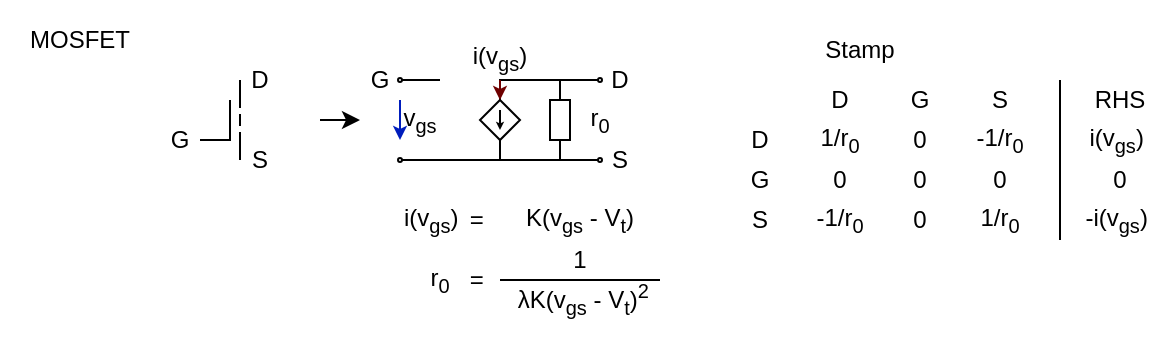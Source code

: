<mxfile version="24.6.4" type="device">
  <diagram name="Seite-1" id="R0XgohuKUuJ1WXbAE_OH">
    <mxGraphModel dx="986" dy="587" grid="1" gridSize="10" guides="1" tooltips="1" connect="1" arrows="1" fold="1" page="1" pageScale="1" pageWidth="827" pageHeight="1169" math="0" shadow="0">
      <root>
        <mxCell id="0" />
        <mxCell id="1" parent="0" />
        <mxCell id="4744tV9Kn_SQo08352T3-1" value="" style="endArrow=none;html=1;rounded=0;" parent="1" edge="1">
          <mxGeometry width="50" height="50" relative="1" as="geometry">
            <mxPoint x="100" y="70" as="sourcePoint" />
            <mxPoint x="115" y="50" as="targetPoint" />
            <Array as="points">
              <mxPoint x="115" y="70" />
            </Array>
          </mxGeometry>
        </mxCell>
        <mxCell id="4744tV9Kn_SQo08352T3-2" value="" style="endArrow=none;html=1;rounded=0;" parent="1" edge="1">
          <mxGeometry width="50" height="50" relative="1" as="geometry">
            <mxPoint x="120" y="63" as="sourcePoint" />
            <mxPoint x="120" y="57" as="targetPoint" />
          </mxGeometry>
        </mxCell>
        <mxCell id="4744tV9Kn_SQo08352T3-3" value="" style="endArrow=none;html=1;rounded=0;" parent="1" edge="1">
          <mxGeometry width="50" height="50" relative="1" as="geometry">
            <mxPoint x="120" y="80" as="sourcePoint" />
            <mxPoint x="120" y="66" as="targetPoint" />
          </mxGeometry>
        </mxCell>
        <mxCell id="4744tV9Kn_SQo08352T3-4" value="" style="endArrow=none;html=1;rounded=0;" parent="1" edge="1">
          <mxGeometry width="50" height="50" relative="1" as="geometry">
            <mxPoint x="120" y="54" as="sourcePoint" />
            <mxPoint x="120" y="40" as="targetPoint" />
          </mxGeometry>
        </mxCell>
        <mxCell id="4744tV9Kn_SQo08352T3-5" value="MOSFET" style="text;html=1;align=center;verticalAlign=middle;whiteSpace=wrap;rounded=0;" parent="1" vertex="1">
          <mxGeometry width="80" height="40" as="geometry" />
        </mxCell>
        <mxCell id="4744tV9Kn_SQo08352T3-6" value="G" style="text;html=1;align=center;verticalAlign=middle;whiteSpace=wrap;rounded=0;" parent="1" vertex="1">
          <mxGeometry x="80" y="60" width="20" height="20" as="geometry" />
        </mxCell>
        <mxCell id="4744tV9Kn_SQo08352T3-7" value="D" style="text;html=1;align=center;verticalAlign=middle;whiteSpace=wrap;rounded=0;" parent="1" vertex="1">
          <mxGeometry x="120" y="30" width="20" height="20" as="geometry" />
        </mxCell>
        <mxCell id="4744tV9Kn_SQo08352T3-8" value="S" style="text;html=1;align=center;verticalAlign=middle;whiteSpace=wrap;rounded=0;" parent="1" vertex="1">
          <mxGeometry x="120" y="70" width="20" height="20" as="geometry" />
        </mxCell>
        <mxCell id="4744tV9Kn_SQo08352T3-9" value="" style="endArrow=classic;html=1;rounded=0;" parent="1" edge="1">
          <mxGeometry width="50" height="50" relative="1" as="geometry">
            <mxPoint x="160" y="60" as="sourcePoint" />
            <mxPoint x="180" y="60" as="targetPoint" />
          </mxGeometry>
        </mxCell>
        <mxCell id="4744tV9Kn_SQo08352T3-10" value="" style="endArrow=none;html=1;rounded=0;" parent="1" edge="1">
          <mxGeometry width="50" height="50" relative="1" as="geometry">
            <mxPoint x="200" y="40" as="sourcePoint" />
            <mxPoint x="220" y="40" as="targetPoint" />
          </mxGeometry>
        </mxCell>
        <mxCell id="4744tV9Kn_SQo08352T3-11" value="" style="endArrow=none;html=1;rounded=0;" parent="1" edge="1">
          <mxGeometry width="50" height="50" relative="1" as="geometry">
            <mxPoint x="200" y="80" as="sourcePoint" />
            <mxPoint x="280" y="70" as="targetPoint" />
            <Array as="points">
              <mxPoint x="300" y="80" />
              <mxPoint x="280" y="80" />
            </Array>
          </mxGeometry>
        </mxCell>
        <mxCell id="4744tV9Kn_SQo08352T3-13" value="" style="rhombus;whiteSpace=wrap;html=1;" parent="1" vertex="1">
          <mxGeometry x="240" y="50" width="20" height="20" as="geometry" />
        </mxCell>
        <mxCell id="4744tV9Kn_SQo08352T3-14" value="" style="endArrow=none;html=1;rounded=0;entryX=0.5;entryY=1;entryDx=0;entryDy=0;" parent="1" target="4744tV9Kn_SQo08352T3-13" edge="1">
          <mxGeometry width="50" height="50" relative="1" as="geometry">
            <mxPoint x="250" y="80" as="sourcePoint" />
            <mxPoint x="280" y="50" as="targetPoint" />
          </mxGeometry>
        </mxCell>
        <mxCell id="4744tV9Kn_SQo08352T3-17" value="" style="rounded=0;whiteSpace=wrap;html=1;" parent="1" vertex="1">
          <mxGeometry x="275" y="50" width="10" height="20" as="geometry" />
        </mxCell>
        <mxCell id="4744tV9Kn_SQo08352T3-19" value="" style="endArrow=none;html=1;rounded=0;exitX=0.5;exitY=0;exitDx=0;exitDy=0;entryX=0.5;entryY=0;entryDx=0;entryDy=0;" parent="1" source="4744tV9Kn_SQo08352T3-13" target="4744tV9Kn_SQo08352T3-17" edge="1">
          <mxGeometry width="50" height="50" relative="1" as="geometry">
            <mxPoint x="250" y="40" as="sourcePoint" />
            <mxPoint x="320" y="40" as="targetPoint" />
            <Array as="points">
              <mxPoint x="250" y="40" />
              <mxPoint x="280" y="40" />
            </Array>
          </mxGeometry>
        </mxCell>
        <mxCell id="4744tV9Kn_SQo08352T3-20" value="" style="endArrow=none;html=1;rounded=0;exitX=0.5;exitY=0;exitDx=0;exitDy=0;" parent="1" source="4744tV9Kn_SQo08352T3-17" edge="1">
          <mxGeometry width="50" height="50" relative="1" as="geometry">
            <mxPoint x="270" y="90" as="sourcePoint" />
            <mxPoint x="300" y="40" as="targetPoint" />
            <Array as="points">
              <mxPoint x="280" y="40" />
            </Array>
          </mxGeometry>
        </mxCell>
        <mxCell id="4744tV9Kn_SQo08352T3-21" value="" style="ellipse;whiteSpace=wrap;html=1;aspect=fixed;" parent="1" vertex="1">
          <mxGeometry x="299" y="39" width="2" height="2" as="geometry" />
        </mxCell>
        <mxCell id="4744tV9Kn_SQo08352T3-22" value="" style="ellipse;whiteSpace=wrap;html=1;aspect=fixed;" parent="1" vertex="1">
          <mxGeometry x="299" y="79" width="2" height="2" as="geometry" />
        </mxCell>
        <mxCell id="4744tV9Kn_SQo08352T3-23" value="" style="ellipse;whiteSpace=wrap;html=1;aspect=fixed;" parent="1" vertex="1">
          <mxGeometry x="199" y="39" width="2" height="2" as="geometry" />
        </mxCell>
        <mxCell id="4744tV9Kn_SQo08352T3-24" value="" style="ellipse;whiteSpace=wrap;html=1;aspect=fixed;" parent="1" vertex="1">
          <mxGeometry x="199" y="79" width="2" height="2" as="geometry" />
        </mxCell>
        <mxCell id="4744tV9Kn_SQo08352T3-25" value="G" style="text;html=1;align=center;verticalAlign=middle;whiteSpace=wrap;rounded=0;" parent="1" vertex="1">
          <mxGeometry x="180" y="30" width="20" height="20" as="geometry" />
        </mxCell>
        <mxCell id="4744tV9Kn_SQo08352T3-26" value="D" style="text;html=1;align=center;verticalAlign=middle;whiteSpace=wrap;rounded=0;" parent="1" vertex="1">
          <mxGeometry x="300" y="30" width="20" height="20" as="geometry" />
        </mxCell>
        <mxCell id="4744tV9Kn_SQo08352T3-27" value="S" style="text;html=1;align=center;verticalAlign=middle;whiteSpace=wrap;rounded=0;" parent="1" vertex="1">
          <mxGeometry x="300" y="70" width="20" height="20" as="geometry" />
        </mxCell>
        <mxCell id="4744tV9Kn_SQo08352T3-28" value="" style="endArrow=classic;html=1;rounded=0;endSize=1;" parent="1" edge="1">
          <mxGeometry width="50" height="50" relative="1" as="geometry">
            <mxPoint x="250" y="55" as="sourcePoint" />
            <mxPoint x="250" y="65" as="targetPoint" />
          </mxGeometry>
        </mxCell>
        <mxCell id="4744tV9Kn_SQo08352T3-29" value="i(v&lt;sub&gt;gs&lt;/sub&gt;)" style="text;html=1;align=center;verticalAlign=middle;whiteSpace=wrap;rounded=0;" parent="1" vertex="1">
          <mxGeometry x="235" y="19" width="30" height="20" as="geometry" />
        </mxCell>
        <mxCell id="4744tV9Kn_SQo08352T3-30" value="" style="endArrow=classic;html=1;rounded=0;endSize=4;fillColor=#0050ef;strokeColor=#001DBC;" parent="1" edge="1">
          <mxGeometry width="50" height="50" relative="1" as="geometry">
            <mxPoint x="200" y="50" as="sourcePoint" />
            <mxPoint x="200" y="70" as="targetPoint" />
          </mxGeometry>
        </mxCell>
        <mxCell id="4744tV9Kn_SQo08352T3-31" value="" style="endArrow=classic;html=1;rounded=0;endSize=4;fillColor=#a20025;strokeColor=#6F0000;" parent="1" edge="1">
          <mxGeometry width="50" height="50" relative="1" as="geometry">
            <mxPoint x="250" y="40" as="sourcePoint" />
            <mxPoint x="250" y="50" as="targetPoint" />
          </mxGeometry>
        </mxCell>
        <mxCell id="4744tV9Kn_SQo08352T3-32" value="v&lt;sub&gt;gs&lt;/sub&gt;" style="text;html=1;align=center;verticalAlign=middle;whiteSpace=wrap;rounded=0;" parent="1" vertex="1">
          <mxGeometry x="200" y="50" width="20" height="20" as="geometry" />
        </mxCell>
        <mxCell id="4744tV9Kn_SQo08352T3-33" value="i(v&lt;sub&gt;gs&lt;/sub&gt;)&amp;nbsp;" style="text;html=1;align=left;verticalAlign=middle;whiteSpace=wrap;rounded=0;" parent="1" vertex="1">
          <mxGeometry x="200" y="100" width="30" height="20" as="geometry" />
        </mxCell>
        <mxCell id="4744tV9Kn_SQo08352T3-34" value="r&lt;sub&gt;0&lt;/sub&gt;" style="text;html=1;align=center;verticalAlign=middle;whiteSpace=wrap;rounded=0;" parent="1" vertex="1">
          <mxGeometry x="290" y="50" width="20" height="20" as="geometry" />
        </mxCell>
        <mxCell id="4744tV9Kn_SQo08352T3-35" value="r&lt;sub&gt;0&lt;/sub&gt;" style="text;html=1;align=center;verticalAlign=middle;whiteSpace=wrap;rounded=0;" parent="1" vertex="1">
          <mxGeometry x="210" y="130" width="20" height="20" as="geometry" />
        </mxCell>
        <mxCell id="4744tV9Kn_SQo08352T3-36" value="&lt;span style=&quot;&quot;&gt;=&amp;nbsp;&lt;/span&gt;" style="text;html=1;align=center;verticalAlign=middle;whiteSpace=wrap;rounded=0;" parent="1" vertex="1">
          <mxGeometry x="230" y="100" width="20" height="20" as="geometry" />
        </mxCell>
        <mxCell id="4744tV9Kn_SQo08352T3-37" value="&lt;span style=&quot;text-align: left;&quot;&gt;=&amp;nbsp;&lt;/span&gt;" style="text;html=1;align=center;verticalAlign=middle;whiteSpace=wrap;rounded=0;" parent="1" vertex="1">
          <mxGeometry x="230" y="130" width="20" height="20" as="geometry" />
        </mxCell>
        <mxCell id="4744tV9Kn_SQo08352T3-38" value="&lt;p&gt;&lt;span style=&quot;text-align: left;&quot;&gt;K(v&lt;/span&gt;&lt;sub style=&quot;text-align: left;&quot;&gt;gs&lt;/sub&gt;&lt;span style=&quot;text-align: left;&quot;&gt;&amp;nbsp;- V&lt;/span&gt;&lt;sub style=&quot;text-align: left;&quot;&gt;t&lt;/sub&gt;&lt;span style=&quot;text-align: left;&quot;&gt;)&lt;/span&gt;&lt;/p&gt;" style="text;html=1;align=center;verticalAlign=middle;whiteSpace=wrap;rounded=0;" parent="1" vertex="1">
          <mxGeometry x="250" y="100" width="80" height="20" as="geometry" />
        </mxCell>
        <mxCell id="4744tV9Kn_SQo08352T3-39" value="&lt;p&gt;&lt;span style=&quot;text-align: left;&quot;&gt;&lt;font style=&quot;font-size: 12px;&quot; face=&quot;Helvetica&quot;&gt;&amp;nbsp;λK(v&lt;sub&gt;gs&lt;/sub&gt; - V&lt;sub&gt;t&lt;/sub&gt;)&lt;sup&gt;2&lt;/sup&gt;&lt;/font&gt;&lt;/span&gt;&lt;/p&gt;" style="text;html=1;align=center;verticalAlign=middle;whiteSpace=wrap;rounded=0;fontColor=default;" parent="1" vertex="1">
          <mxGeometry x="250" y="140" width="80" height="20" as="geometry" />
        </mxCell>
        <mxCell id="4744tV9Kn_SQo08352T3-40" value="" style="endArrow=none;html=1;rounded=0;exitX=0;exitY=0;exitDx=0;exitDy=0;entryX=1;entryY=0;entryDx=0;entryDy=0;" parent="1" source="4744tV9Kn_SQo08352T3-39" target="4744tV9Kn_SQo08352T3-39" edge="1">
          <mxGeometry width="50" height="50" relative="1" as="geometry">
            <mxPoint x="260" y="150" as="sourcePoint" />
            <mxPoint x="310" y="100" as="targetPoint" />
          </mxGeometry>
        </mxCell>
        <mxCell id="4744tV9Kn_SQo08352T3-41" value="1" style="text;html=1;align=center;verticalAlign=middle;whiteSpace=wrap;rounded=0;" parent="1" vertex="1">
          <mxGeometry x="250" y="120" width="80" height="20" as="geometry" />
        </mxCell>
        <mxCell id="4744tV9Kn_SQo08352T3-42" value="Stamp" style="text;html=1;align=center;verticalAlign=middle;whiteSpace=wrap;rounded=0;" parent="1" vertex="1">
          <mxGeometry x="400" y="10" width="60" height="30" as="geometry" />
        </mxCell>
        <mxCell id="4744tV9Kn_SQo08352T3-43" value="D" style="text;html=1;align=center;verticalAlign=middle;whiteSpace=wrap;rounded=0;" parent="1" vertex="1">
          <mxGeometry x="400" y="40" width="40" height="20" as="geometry" />
        </mxCell>
        <mxCell id="4744tV9Kn_SQo08352T3-44" value="G" style="text;html=1;align=center;verticalAlign=middle;whiteSpace=wrap;rounded=0;" parent="1" vertex="1">
          <mxGeometry x="440" y="40" width="40" height="20" as="geometry" />
        </mxCell>
        <mxCell id="4744tV9Kn_SQo08352T3-45" value="S" style="text;html=1;align=center;verticalAlign=middle;whiteSpace=wrap;rounded=0;" parent="1" vertex="1">
          <mxGeometry x="480" y="40" width="40" height="20" as="geometry" />
        </mxCell>
        <mxCell id="4744tV9Kn_SQo08352T3-46" value="D" style="text;html=1;align=center;verticalAlign=middle;whiteSpace=wrap;rounded=0;" parent="1" vertex="1">
          <mxGeometry x="360" y="60" width="40" height="20" as="geometry" />
        </mxCell>
        <mxCell id="4744tV9Kn_SQo08352T3-47" value="G" style="text;html=1;align=center;verticalAlign=middle;whiteSpace=wrap;rounded=0;" parent="1" vertex="1">
          <mxGeometry x="360" y="80" width="40" height="20" as="geometry" />
        </mxCell>
        <mxCell id="4744tV9Kn_SQo08352T3-48" value="S" style="text;html=1;align=center;verticalAlign=middle;whiteSpace=wrap;rounded=0;" parent="1" vertex="1">
          <mxGeometry x="360" y="100" width="40" height="20" as="geometry" />
        </mxCell>
        <mxCell id="4744tV9Kn_SQo08352T3-49" value="1/r&lt;sub&gt;0&lt;/sub&gt;" style="text;html=1;align=center;verticalAlign=middle;whiteSpace=wrap;rounded=0;" parent="1" vertex="1">
          <mxGeometry x="400" y="60" width="40" height="20" as="geometry" />
        </mxCell>
        <mxCell id="4744tV9Kn_SQo08352T3-50" value="1/r&lt;sub&gt;0&lt;/sub&gt;" style="text;html=1;align=center;verticalAlign=middle;whiteSpace=wrap;rounded=0;" parent="1" vertex="1">
          <mxGeometry x="480" y="100" width="40" height="20" as="geometry" />
        </mxCell>
        <mxCell id="4744tV9Kn_SQo08352T3-51" value="-1/r&lt;sub&gt;0&lt;/sub&gt;" style="text;html=1;align=center;verticalAlign=middle;whiteSpace=wrap;rounded=0;" parent="1" vertex="1">
          <mxGeometry x="480" y="60" width="40" height="20" as="geometry" />
        </mxCell>
        <mxCell id="4744tV9Kn_SQo08352T3-52" value="-1/r&lt;sub&gt;0&lt;/sub&gt;" style="text;html=1;align=center;verticalAlign=middle;whiteSpace=wrap;rounded=0;" parent="1" vertex="1">
          <mxGeometry x="400" y="100" width="40" height="20" as="geometry" />
        </mxCell>
        <mxCell id="4744tV9Kn_SQo08352T3-53" value="0" style="text;html=1;align=center;verticalAlign=middle;whiteSpace=wrap;rounded=0;" parent="1" vertex="1">
          <mxGeometry x="440" y="60" width="40" height="20" as="geometry" />
        </mxCell>
        <mxCell id="4744tV9Kn_SQo08352T3-54" value="0" style="text;html=1;align=center;verticalAlign=middle;whiteSpace=wrap;rounded=0;" parent="1" vertex="1">
          <mxGeometry x="440" y="80" width="40" height="20" as="geometry" />
        </mxCell>
        <mxCell id="4744tV9Kn_SQo08352T3-55" value="0" style="text;html=1;align=center;verticalAlign=middle;whiteSpace=wrap;rounded=0;fontStyle=0" parent="1" vertex="1">
          <mxGeometry x="480" y="80" width="40" height="20" as="geometry" />
        </mxCell>
        <mxCell id="4744tV9Kn_SQo08352T3-56" value="0" style="text;html=1;align=center;verticalAlign=middle;whiteSpace=wrap;rounded=0;fontStyle=0" parent="1" vertex="1">
          <mxGeometry x="440" y="100" width="40" height="20" as="geometry" />
        </mxCell>
        <mxCell id="4744tV9Kn_SQo08352T3-57" value="0" style="text;html=1;align=center;verticalAlign=middle;whiteSpace=wrap;rounded=0;fontStyle=0" parent="1" vertex="1">
          <mxGeometry x="400" y="80" width="40" height="20" as="geometry" />
        </mxCell>
        <mxCell id="4744tV9Kn_SQo08352T3-58" value="RHS" style="text;html=1;align=center;verticalAlign=middle;whiteSpace=wrap;rounded=0;" parent="1" vertex="1">
          <mxGeometry x="540" y="40" width="40" height="20" as="geometry" />
        </mxCell>
        <mxCell id="4744tV9Kn_SQo08352T3-59" value="i(v&lt;sub&gt;gs&lt;/sub&gt;)&amp;nbsp;" style="text;html=1;align=center;verticalAlign=middle;whiteSpace=wrap;rounded=0;" parent="1" vertex="1">
          <mxGeometry x="540" y="60" width="40" height="20" as="geometry" />
        </mxCell>
        <mxCell id="4744tV9Kn_SQo08352T3-60" value="-i(v&lt;sub&gt;gs&lt;/sub&gt;)&amp;nbsp;" style="text;html=1;align=center;verticalAlign=middle;whiteSpace=wrap;rounded=0;" parent="1" vertex="1">
          <mxGeometry x="540" y="100" width="40" height="20" as="geometry" />
        </mxCell>
        <mxCell id="4744tV9Kn_SQo08352T3-61" value="" style="endArrow=none;html=1;rounded=0;" parent="1" edge="1">
          <mxGeometry width="50" height="50" relative="1" as="geometry">
            <mxPoint x="530" y="120" as="sourcePoint" />
            <mxPoint x="530" y="40" as="targetPoint" />
          </mxGeometry>
        </mxCell>
        <mxCell id="4744tV9Kn_SQo08352T3-62" value="0" style="text;html=1;align=center;verticalAlign=middle;whiteSpace=wrap;rounded=0;fontStyle=0" parent="1" vertex="1">
          <mxGeometry x="540" y="80" width="40" height="20" as="geometry" />
        </mxCell>
      </root>
    </mxGraphModel>
  </diagram>
</mxfile>
